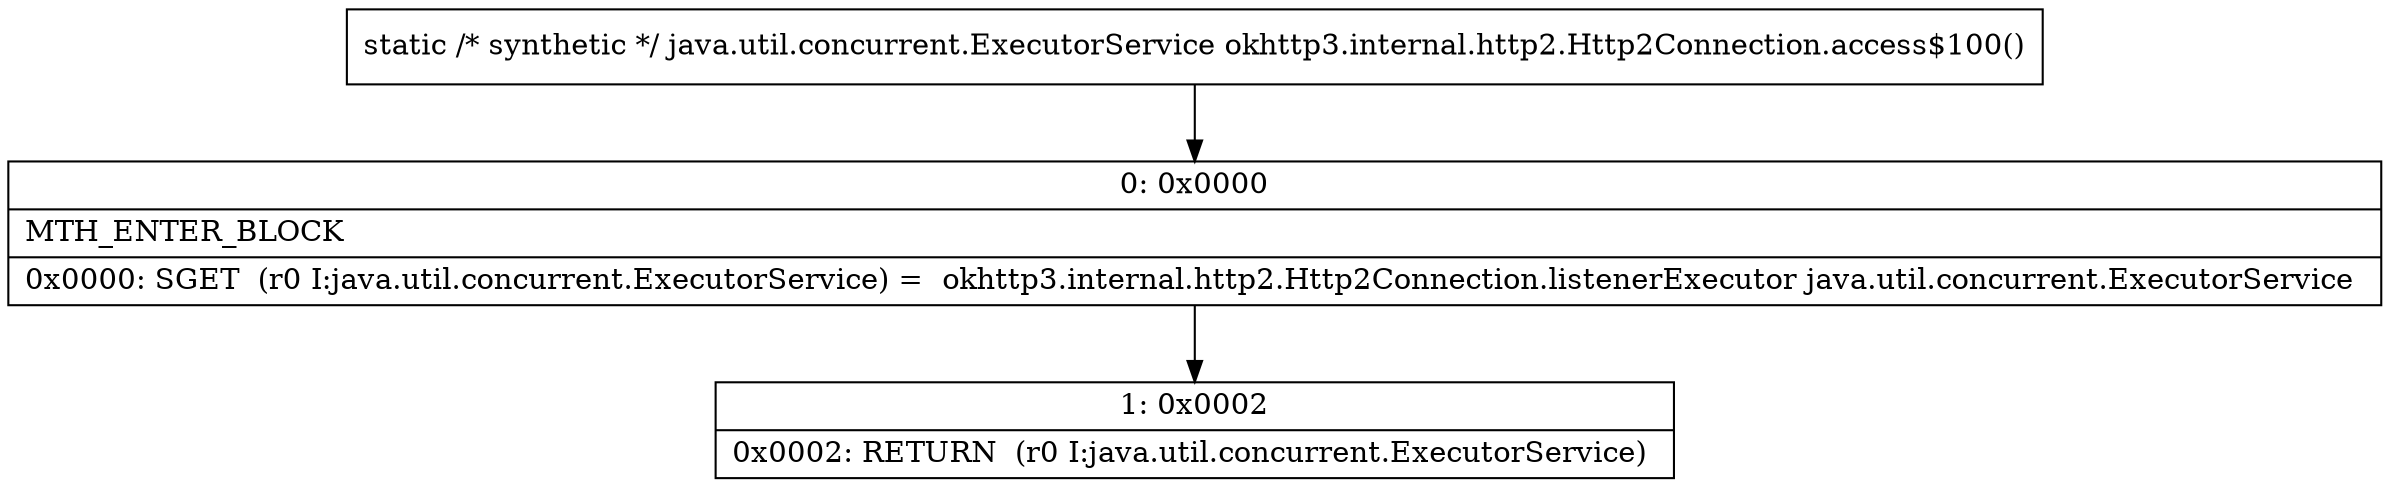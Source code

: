 digraph "CFG forokhttp3.internal.http2.Http2Connection.access$100()Ljava\/util\/concurrent\/ExecutorService;" {
Node_0 [shape=record,label="{0\:\ 0x0000|MTH_ENTER_BLOCK\l|0x0000: SGET  (r0 I:java.util.concurrent.ExecutorService) =  okhttp3.internal.http2.Http2Connection.listenerExecutor java.util.concurrent.ExecutorService \l}"];
Node_1 [shape=record,label="{1\:\ 0x0002|0x0002: RETURN  (r0 I:java.util.concurrent.ExecutorService) \l}"];
MethodNode[shape=record,label="{static \/* synthetic *\/ java.util.concurrent.ExecutorService okhttp3.internal.http2.Http2Connection.access$100() }"];
MethodNode -> Node_0;
Node_0 -> Node_1;
}

